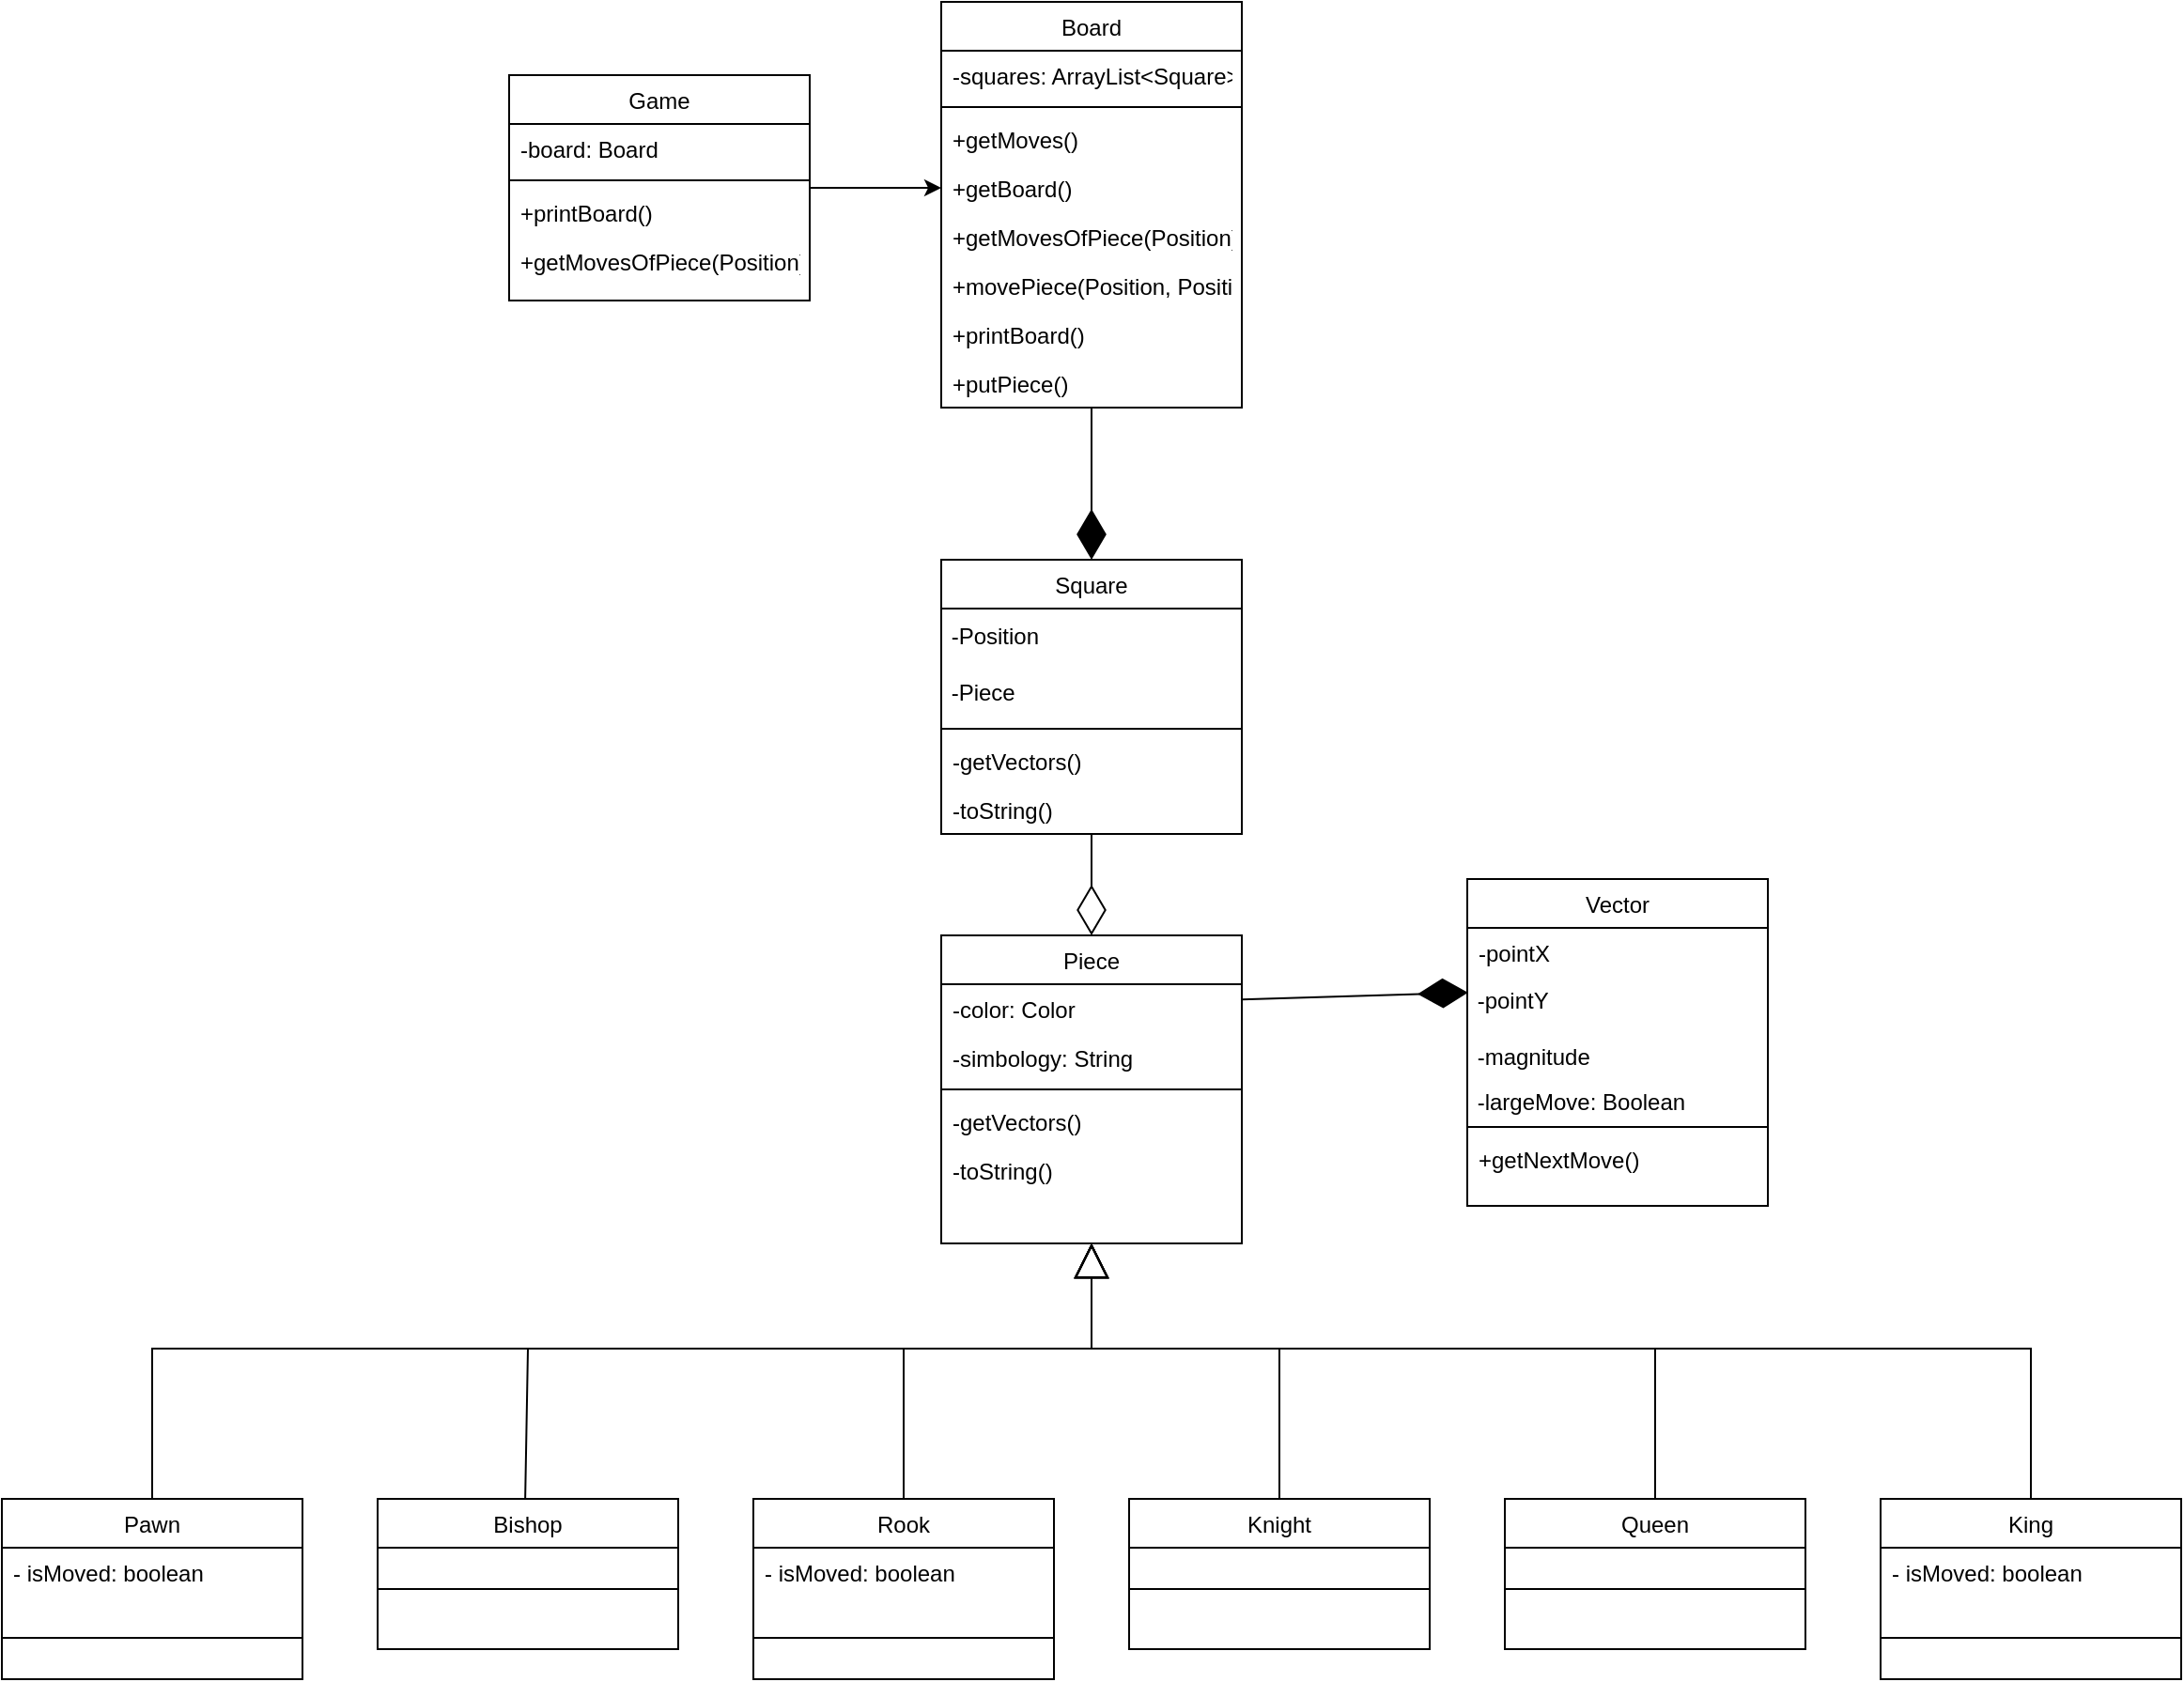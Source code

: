 <mxfile>
    <diagram id="C5RBs43oDa-KdzZeNtuy" name="Page-1">
        <mxGraphModel dx="938" dy="253" grid="1" gridSize="10" guides="1" tooltips="1" connect="1" arrows="1" fold="1" page="1" pageScale="1" pageWidth="827" pageHeight="1169" math="0" shadow="0">
            <root>
                <mxCell id="WIyWlLk6GJQsqaUBKTNV-0"/>
                <mxCell id="WIyWlLk6GJQsqaUBKTNV-1" parent="WIyWlLk6GJQsqaUBKTNV-0"/>
                <mxCell id="zkfFHV4jXpPFQw0GAbJ--6" value="Piece" style="swimlane;fontStyle=0;align=center;verticalAlign=top;childLayout=stackLayout;horizontal=1;startSize=26;horizontalStack=0;resizeParent=1;resizeLast=0;collapsible=1;marginBottom=0;rounded=0;shadow=0;strokeWidth=1;" parent="WIyWlLk6GJQsqaUBKTNV-1" vertex="1">
                    <mxGeometry x="520" y="620" width="160" height="164" as="geometry">
                        <mxRectangle x="130" y="380" width="160" height="26" as="alternateBounds"/>
                    </mxGeometry>
                </mxCell>
                <mxCell id="30" value="-color: Color" style="text;align=left;verticalAlign=top;spacingLeft=4;spacingRight=4;overflow=hidden;rotatable=0;points=[[0,0.5],[1,0.5]];portConstraint=eastwest;rounded=0;shadow=0;html=0;" vertex="1" parent="zkfFHV4jXpPFQw0GAbJ--6">
                    <mxGeometry y="26" width="160" height="26" as="geometry"/>
                </mxCell>
                <mxCell id="NqPf7y32PGqAoRuXFsSh-2" value="-simbology: String " style="text;align=left;verticalAlign=top;spacingLeft=4;spacingRight=4;overflow=hidden;rotatable=0;points=[[0,0.5],[1,0.5]];portConstraint=eastwest;rounded=0;shadow=0;html=0;" parent="zkfFHV4jXpPFQw0GAbJ--6" vertex="1">
                    <mxGeometry y="52" width="160" height="26" as="geometry"/>
                </mxCell>
                <mxCell id="zkfFHV4jXpPFQw0GAbJ--9" value="" style="line;html=1;strokeWidth=1;align=left;verticalAlign=middle;spacingTop=-1;spacingLeft=3;spacingRight=3;rotatable=0;labelPosition=right;points=[];portConstraint=eastwest;" parent="zkfFHV4jXpPFQw0GAbJ--6" vertex="1">
                    <mxGeometry y="78" width="160" height="8" as="geometry"/>
                </mxCell>
                <mxCell id="epCRdVDOBYEAEhAt-mdH-18" value="-getVectors()" style="text;align=left;verticalAlign=top;spacingLeft=4;spacingRight=4;overflow=hidden;rotatable=0;points=[[0,0.5],[1,0.5]];portConstraint=eastwest;rounded=0;shadow=0;html=0;" parent="zkfFHV4jXpPFQw0GAbJ--6" vertex="1">
                    <mxGeometry y="86" width="160" height="26" as="geometry"/>
                </mxCell>
                <mxCell id="31" value="-toString()" style="text;align=left;verticalAlign=top;spacingLeft=4;spacingRight=4;overflow=hidden;rotatable=0;points=[[0,0.5],[1,0.5]];portConstraint=eastwest;rounded=0;shadow=0;html=0;" vertex="1" parent="zkfFHV4jXpPFQw0GAbJ--6">
                    <mxGeometry y="112" width="160" height="26" as="geometry"/>
                </mxCell>
                <mxCell id="zkfFHV4jXpPFQw0GAbJ--13" value="Square" style="swimlane;fontStyle=0;align=center;verticalAlign=top;childLayout=stackLayout;horizontal=1;startSize=26;horizontalStack=0;resizeParent=1;resizeLast=0;collapsible=1;marginBottom=0;rounded=0;shadow=0;strokeWidth=1;" parent="WIyWlLk6GJQsqaUBKTNV-1" vertex="1">
                    <mxGeometry x="520" y="420" width="160" height="146" as="geometry">
                        <mxRectangle x="508" y="380" width="170" height="26" as="alternateBounds"/>
                    </mxGeometry>
                </mxCell>
                <mxCell id="epCRdVDOBYEAEhAt-mdH-3" value="&amp;nbsp;-Position" style="text;html=1;align=left;verticalAlign=middle;whiteSpace=wrap;rounded=0;" parent="zkfFHV4jXpPFQw0GAbJ--13" vertex="1">
                    <mxGeometry y="26" width="160" height="30" as="geometry"/>
                </mxCell>
                <mxCell id="epCRdVDOBYEAEhAt-mdH-4" value="&amp;nbsp;-Piece" style="text;html=1;align=left;verticalAlign=middle;whiteSpace=wrap;rounded=0;" parent="zkfFHV4jXpPFQw0GAbJ--13" vertex="1">
                    <mxGeometry y="56" width="160" height="30" as="geometry"/>
                </mxCell>
                <mxCell id="zkfFHV4jXpPFQw0GAbJ--15" value="" style="line;html=1;strokeWidth=1;align=left;verticalAlign=middle;spacingTop=-1;spacingLeft=3;spacingRight=3;rotatable=0;labelPosition=right;points=[];portConstraint=eastwest;" parent="zkfFHV4jXpPFQw0GAbJ--13" vertex="1">
                    <mxGeometry y="86" width="160" height="8" as="geometry"/>
                </mxCell>
                <mxCell id="NqPf7y32PGqAoRuXFsSh-16" value="-getVectors()" style="text;align=left;verticalAlign=top;spacingLeft=4;spacingRight=4;overflow=hidden;rotatable=0;points=[[0,0.5],[1,0.5]];portConstraint=eastwest;rounded=0;shadow=0;html=0;" parent="zkfFHV4jXpPFQw0GAbJ--13" vertex="1">
                    <mxGeometry y="94" width="160" height="26" as="geometry"/>
                </mxCell>
                <mxCell id="29" value="-toString()" style="text;align=left;verticalAlign=top;spacingLeft=4;spacingRight=4;overflow=hidden;rotatable=0;points=[[0,0.5],[1,0.5]];portConstraint=eastwest;rounded=0;shadow=0;html=0;" vertex="1" parent="zkfFHV4jXpPFQw0GAbJ--13">
                    <mxGeometry y="120" width="160" height="26" as="geometry"/>
                </mxCell>
                <mxCell id="zkfFHV4jXpPFQw0GAbJ--17" value="Board" style="swimlane;fontStyle=0;align=center;verticalAlign=top;childLayout=stackLayout;horizontal=1;startSize=26;horizontalStack=0;resizeParent=1;resizeLast=0;collapsible=1;marginBottom=0;rounded=0;shadow=0;strokeWidth=1;" parent="WIyWlLk6GJQsqaUBKTNV-1" vertex="1">
                    <mxGeometry x="520" y="123" width="160" height="216" as="geometry">
                        <mxRectangle x="550" y="140" width="160" height="26" as="alternateBounds"/>
                    </mxGeometry>
                </mxCell>
                <mxCell id="zkfFHV4jXpPFQw0GAbJ--18" value="-squares: ArrayList&lt;Square&gt;" style="text;align=left;verticalAlign=top;spacingLeft=4;spacingRight=4;overflow=hidden;rotatable=0;points=[[0,0.5],[1,0.5]];portConstraint=eastwest;" parent="zkfFHV4jXpPFQw0GAbJ--17" vertex="1">
                    <mxGeometry y="26" width="160" height="26" as="geometry"/>
                </mxCell>
                <mxCell id="zkfFHV4jXpPFQw0GAbJ--23" value="" style="line;html=1;strokeWidth=1;align=left;verticalAlign=middle;spacingTop=-1;spacingLeft=3;spacingRight=3;rotatable=0;labelPosition=right;points=[];portConstraint=eastwest;" parent="zkfFHV4jXpPFQw0GAbJ--17" vertex="1">
                    <mxGeometry y="52" width="160" height="8" as="geometry"/>
                </mxCell>
                <mxCell id="NqPf7y32PGqAoRuXFsSh-4" value="+getMoves()" style="text;align=left;verticalAlign=top;spacingLeft=4;spacingRight=4;overflow=hidden;rotatable=0;points=[[0,0.5],[1,0.5]];portConstraint=eastwest;rounded=0;shadow=0;html=0;" parent="zkfFHV4jXpPFQw0GAbJ--17" vertex="1">
                    <mxGeometry y="60" width="160" height="26" as="geometry"/>
                </mxCell>
                <mxCell id="NqPf7y32PGqAoRuXFsSh-5" value="+getBoard()" style="text;align=left;verticalAlign=top;spacingLeft=4;spacingRight=4;overflow=hidden;rotatable=0;points=[[0,0.5],[1,0.5]];portConstraint=eastwest;rounded=0;shadow=0;html=0;" parent="zkfFHV4jXpPFQw0GAbJ--17" vertex="1">
                    <mxGeometry y="86" width="160" height="26" as="geometry"/>
                </mxCell>
                <mxCell id="NqPf7y32PGqAoRuXFsSh-12" value="+getMovesOfPiece(Position)" style="text;align=left;verticalAlign=top;spacingLeft=4;spacingRight=4;overflow=hidden;rotatable=0;points=[[0,0.5],[1,0.5]];portConstraint=eastwest;rounded=0;shadow=0;html=0;" parent="zkfFHV4jXpPFQw0GAbJ--17" vertex="1">
                    <mxGeometry y="112" width="160" height="26" as="geometry"/>
                </mxCell>
                <mxCell id="NqPf7y32PGqAoRuXFsSh-14" value="+movePiece(Position, Position)" style="text;align=left;verticalAlign=top;spacingLeft=4;spacingRight=4;overflow=hidden;rotatable=0;points=[[0,0.5],[1,0.5]];portConstraint=eastwest;rounded=0;shadow=0;html=0;" parent="zkfFHV4jXpPFQw0GAbJ--17" vertex="1">
                    <mxGeometry y="138" width="160" height="26" as="geometry"/>
                </mxCell>
                <mxCell id="17" value="+printBoard()" style="text;align=left;verticalAlign=top;spacingLeft=4;spacingRight=4;overflow=hidden;rotatable=0;points=[[0,0.5],[1,0.5]];portConstraint=eastwest;rounded=0;shadow=0;html=0;" vertex="1" parent="zkfFHV4jXpPFQw0GAbJ--17">
                    <mxGeometry y="164" width="160" height="26" as="geometry"/>
                </mxCell>
                <mxCell id="18" value="+putPiece()" style="text;align=left;verticalAlign=top;spacingLeft=4;spacingRight=4;overflow=hidden;rotatable=0;points=[[0,0.5],[1,0.5]];portConstraint=eastwest;rounded=0;shadow=0;html=0;" vertex="1" parent="zkfFHV4jXpPFQw0GAbJ--17">
                    <mxGeometry y="190" width="160" height="26" as="geometry"/>
                </mxCell>
                <mxCell id="epCRdVDOBYEAEhAt-mdH-19" value="" style="endArrow=diamondThin;endFill=1;endSize=24;html=1;rounded=0;exitX=0.5;exitY=1;exitDx=0;exitDy=0;entryX=0.5;entryY=0;entryDx=0;entryDy=0;" parent="WIyWlLk6GJQsqaUBKTNV-1" source="zkfFHV4jXpPFQw0GAbJ--17" target="zkfFHV4jXpPFQw0GAbJ--13" edge="1">
                    <mxGeometry width="160" relative="1" as="geometry">
                        <mxPoint x="390" y="340" as="sourcePoint"/>
                        <mxPoint x="460" y="410" as="targetPoint"/>
                    </mxGeometry>
                </mxCell>
                <mxCell id="epCRdVDOBYEAEhAt-mdH-21" value="" style="endArrow=block;endSize=16;endFill=0;html=1;rounded=0;exitX=0.5;exitY=0;exitDx=0;exitDy=0;entryX=0.5;entryY=1;entryDx=0;entryDy=0;" parent="WIyWlLk6GJQsqaUBKTNV-1" source="epCRdVDOBYEAEhAt-mdH-30" target="zkfFHV4jXpPFQw0GAbJ--6" edge="1">
                    <mxGeometry width="160" relative="1" as="geometry">
                        <mxPoint x="370" y="850" as="sourcePoint"/>
                        <mxPoint x="540" y="820" as="targetPoint"/>
                        <Array as="points">
                            <mxPoint x="500" y="840"/>
                            <mxPoint x="600" y="840"/>
                        </Array>
                    </mxGeometry>
                </mxCell>
                <mxCell id="epCRdVDOBYEAEhAt-mdH-22" value="Bishop" style="swimlane;fontStyle=0;align=center;verticalAlign=top;childLayout=stackLayout;horizontal=1;startSize=26;horizontalStack=0;resizeParent=1;resizeLast=0;collapsible=1;marginBottom=0;rounded=0;shadow=0;strokeWidth=1;" parent="WIyWlLk6GJQsqaUBKTNV-1" vertex="1">
                    <mxGeometry x="220" y="920" width="160" height="80" as="geometry">
                        <mxRectangle x="130" y="380" width="160" height="26" as="alternateBounds"/>
                    </mxGeometry>
                </mxCell>
                <mxCell id="epCRdVDOBYEAEhAt-mdH-26" value="" style="line;html=1;strokeWidth=1;align=left;verticalAlign=middle;spacingTop=-1;spacingLeft=3;spacingRight=3;rotatable=0;labelPosition=right;points=[];portConstraint=eastwest;" parent="epCRdVDOBYEAEhAt-mdH-22" vertex="1">
                    <mxGeometry y="26" width="160" height="44" as="geometry"/>
                </mxCell>
                <mxCell id="epCRdVDOBYEAEhAt-mdH-28" value="Pawn" style="swimlane;fontStyle=0;align=center;verticalAlign=top;childLayout=stackLayout;horizontal=1;startSize=26;horizontalStack=0;resizeParent=1;resizeLast=0;collapsible=1;marginBottom=0;rounded=0;shadow=0;strokeWidth=1;" parent="WIyWlLk6GJQsqaUBKTNV-1" vertex="1">
                    <mxGeometry x="20" y="920" width="160" height="96" as="geometry">
                        <mxRectangle x="130" y="380" width="160" height="26" as="alternateBounds"/>
                    </mxGeometry>
                </mxCell>
                <mxCell id="epCRdVDOBYEAEhAt-mdH-54" value="- isMoved: boolean" style="text;strokeColor=none;fillColor=none;align=left;verticalAlign=top;spacingLeft=4;spacingRight=4;overflow=hidden;rotatable=0;points=[[0,0.5],[1,0.5]];portConstraint=eastwest;whiteSpace=wrap;html=1;" parent="epCRdVDOBYEAEhAt-mdH-28" vertex="1">
                    <mxGeometry y="26" width="160" height="26" as="geometry"/>
                </mxCell>
                <mxCell id="epCRdVDOBYEAEhAt-mdH-29" value="" style="line;html=1;strokeWidth=1;align=left;verticalAlign=middle;spacingTop=-1;spacingLeft=3;spacingRight=3;rotatable=0;labelPosition=right;points=[];portConstraint=eastwest;" parent="epCRdVDOBYEAEhAt-mdH-28" vertex="1">
                    <mxGeometry y="52" width="160" height="44" as="geometry"/>
                </mxCell>
                <mxCell id="epCRdVDOBYEAEhAt-mdH-30" value="Rook" style="swimlane;fontStyle=0;align=center;verticalAlign=top;childLayout=stackLayout;horizontal=1;startSize=26;horizontalStack=0;resizeParent=1;resizeLast=0;collapsible=1;marginBottom=0;rounded=0;shadow=0;strokeWidth=1;" parent="WIyWlLk6GJQsqaUBKTNV-1" vertex="1">
                    <mxGeometry x="420" y="920" width="160" height="96" as="geometry">
                        <mxRectangle x="130" y="380" width="160" height="26" as="alternateBounds"/>
                    </mxGeometry>
                </mxCell>
                <mxCell id="epCRdVDOBYEAEhAt-mdH-56" value="- isMoved: boolean" style="text;strokeColor=none;fillColor=none;align=left;verticalAlign=top;spacingLeft=4;spacingRight=4;overflow=hidden;rotatable=0;points=[[0,0.5],[1,0.5]];portConstraint=eastwest;whiteSpace=wrap;html=1;" parent="epCRdVDOBYEAEhAt-mdH-30" vertex="1">
                    <mxGeometry y="26" width="160" height="26" as="geometry"/>
                </mxCell>
                <mxCell id="epCRdVDOBYEAEhAt-mdH-31" value="" style="line;html=1;strokeWidth=1;align=left;verticalAlign=middle;spacingTop=-1;spacingLeft=3;spacingRight=3;rotatable=0;labelPosition=right;points=[];portConstraint=eastwest;" parent="epCRdVDOBYEAEhAt-mdH-30" vertex="1">
                    <mxGeometry y="52" width="160" height="44" as="geometry"/>
                </mxCell>
                <mxCell id="epCRdVDOBYEAEhAt-mdH-32" value="Knight" style="swimlane;fontStyle=0;align=center;verticalAlign=top;childLayout=stackLayout;horizontal=1;startSize=26;horizontalStack=0;resizeParent=1;resizeLast=0;collapsible=1;marginBottom=0;rounded=0;shadow=0;strokeWidth=1;" parent="WIyWlLk6GJQsqaUBKTNV-1" vertex="1">
                    <mxGeometry x="620" y="920" width="160" height="80" as="geometry">
                        <mxRectangle x="130" y="380" width="160" height="26" as="alternateBounds"/>
                    </mxGeometry>
                </mxCell>
                <mxCell id="epCRdVDOBYEAEhAt-mdH-33" value="" style="line;html=1;strokeWidth=1;align=left;verticalAlign=middle;spacingTop=-1;spacingLeft=3;spacingRight=3;rotatable=0;labelPosition=right;points=[];portConstraint=eastwest;" parent="epCRdVDOBYEAEhAt-mdH-32" vertex="1">
                    <mxGeometry y="26" width="160" height="44" as="geometry"/>
                </mxCell>
                <mxCell id="epCRdVDOBYEAEhAt-mdH-36" value="Queen" style="swimlane;fontStyle=0;align=center;verticalAlign=top;childLayout=stackLayout;horizontal=1;startSize=26;horizontalStack=0;resizeParent=1;resizeLast=0;collapsible=1;marginBottom=0;rounded=0;shadow=0;strokeWidth=1;" parent="WIyWlLk6GJQsqaUBKTNV-1" vertex="1">
                    <mxGeometry x="820" y="920" width="160" height="80" as="geometry">
                        <mxRectangle x="130" y="380" width="160" height="26" as="alternateBounds"/>
                    </mxGeometry>
                </mxCell>
                <mxCell id="epCRdVDOBYEAEhAt-mdH-37" value="" style="line;html=1;strokeWidth=1;align=left;verticalAlign=middle;spacingTop=-1;spacingLeft=3;spacingRight=3;rotatable=0;labelPosition=right;points=[];portConstraint=eastwest;" parent="epCRdVDOBYEAEhAt-mdH-36" vertex="1">
                    <mxGeometry y="26" width="160" height="44" as="geometry"/>
                </mxCell>
                <mxCell id="epCRdVDOBYEAEhAt-mdH-38" value="King" style="swimlane;fontStyle=0;align=center;verticalAlign=top;childLayout=stackLayout;horizontal=1;startSize=26;horizontalStack=0;resizeParent=1;resizeLast=0;collapsible=1;marginBottom=0;rounded=0;shadow=0;strokeWidth=1;" parent="WIyWlLk6GJQsqaUBKTNV-1" vertex="1">
                    <mxGeometry x="1020" y="920" width="160" height="96" as="geometry">
                        <mxRectangle x="130" y="380" width="160" height="26" as="alternateBounds"/>
                    </mxGeometry>
                </mxCell>
                <mxCell id="epCRdVDOBYEAEhAt-mdH-57" value="- isMoved: boolean" style="text;strokeColor=none;fillColor=none;align=left;verticalAlign=top;spacingLeft=4;spacingRight=4;overflow=hidden;rotatable=0;points=[[0,0.5],[1,0.5]];portConstraint=eastwest;whiteSpace=wrap;html=1;" parent="epCRdVDOBYEAEhAt-mdH-38" vertex="1">
                    <mxGeometry y="26" width="160" height="26" as="geometry"/>
                </mxCell>
                <mxCell id="epCRdVDOBYEAEhAt-mdH-39" value="" style="line;html=1;strokeWidth=1;align=left;verticalAlign=middle;spacingTop=-1;spacingLeft=3;spacingRight=3;rotatable=0;labelPosition=right;points=[];portConstraint=eastwest;" parent="epCRdVDOBYEAEhAt-mdH-38" vertex="1">
                    <mxGeometry y="52" width="160" height="44" as="geometry"/>
                </mxCell>
                <mxCell id="epCRdVDOBYEAEhAt-mdH-43" value="" style="endArrow=block;endSize=16;endFill=0;html=1;rounded=0;entryX=0.5;entryY=1;entryDx=0;entryDy=0;exitX=0.5;exitY=0;exitDx=0;exitDy=0;" parent="WIyWlLk6GJQsqaUBKTNV-1" source="epCRdVDOBYEAEhAt-mdH-28" target="zkfFHV4jXpPFQw0GAbJ--6" edge="1">
                    <mxGeometry width="160" relative="1" as="geometry">
                        <mxPoint x="630" y="890" as="sourcePoint"/>
                        <mxPoint x="600" y="790" as="targetPoint"/>
                        <Array as="points">
                            <mxPoint x="100" y="840"/>
                            <mxPoint x="600" y="840"/>
                        </Array>
                    </mxGeometry>
                </mxCell>
                <mxCell id="epCRdVDOBYEAEhAt-mdH-44" value="" style="endArrow=block;endSize=16;endFill=0;html=1;rounded=0;exitX=0.491;exitY=0.003;exitDx=0;exitDy=0;exitPerimeter=0;entryX=0.5;entryY=1;entryDx=0;entryDy=0;" parent="WIyWlLk6GJQsqaUBKTNV-1" source="epCRdVDOBYEAEhAt-mdH-22" target="zkfFHV4jXpPFQw0GAbJ--6" edge="1">
                    <mxGeometry width="160" relative="1" as="geometry">
                        <mxPoint x="290" y="890" as="sourcePoint"/>
                        <mxPoint x="570" y="810" as="targetPoint"/>
                        <Array as="points">
                            <mxPoint x="300" y="840"/>
                            <mxPoint x="600" y="840"/>
                        </Array>
                    </mxGeometry>
                </mxCell>
                <mxCell id="epCRdVDOBYEAEhAt-mdH-45" value="" style="endArrow=block;endSize=16;endFill=0;html=1;rounded=0;exitX=0.5;exitY=0;exitDx=0;exitDy=0;" parent="WIyWlLk6GJQsqaUBKTNV-1" source="epCRdVDOBYEAEhAt-mdH-32" edge="1">
                    <mxGeometry width="160" relative="1" as="geometry">
                        <mxPoint x="730" y="890" as="sourcePoint"/>
                        <mxPoint x="600" y="784" as="targetPoint"/>
                        <Array as="points">
                            <mxPoint x="700" y="840"/>
                            <mxPoint x="600" y="840"/>
                        </Array>
                    </mxGeometry>
                </mxCell>
                <mxCell id="epCRdVDOBYEAEhAt-mdH-46" value="" style="endArrow=block;endSize=16;endFill=0;html=1;rounded=0;exitX=0.5;exitY=0;exitDx=0;exitDy=0;entryX=0.5;entryY=1;entryDx=0;entryDy=0;" parent="WIyWlLk6GJQsqaUBKTNV-1" source="epCRdVDOBYEAEhAt-mdH-36" target="zkfFHV4jXpPFQw0GAbJ--6" edge="1">
                    <mxGeometry width="160" relative="1" as="geometry">
                        <mxPoint x="860" y="910" as="sourcePoint"/>
                        <mxPoint x="630" y="800" as="targetPoint"/>
                        <Array as="points">
                            <mxPoint x="900" y="840"/>
                            <mxPoint x="600" y="840"/>
                        </Array>
                    </mxGeometry>
                </mxCell>
                <mxCell id="epCRdVDOBYEAEhAt-mdH-47" value="" style="endArrow=block;endSize=16;endFill=0;html=1;rounded=0;exitX=0.5;exitY=0;exitDx=0;exitDy=0;entryX=0.5;entryY=1;entryDx=0;entryDy=0;" parent="WIyWlLk6GJQsqaUBKTNV-1" source="epCRdVDOBYEAEhAt-mdH-38" target="zkfFHV4jXpPFQw0GAbJ--6" edge="1">
                    <mxGeometry width="160" relative="1" as="geometry">
                        <mxPoint x="1050" y="890" as="sourcePoint"/>
                        <mxPoint x="630" y="790" as="targetPoint"/>
                        <Array as="points">
                            <mxPoint x="1100" y="840"/>
                            <mxPoint x="600" y="840"/>
                        </Array>
                    </mxGeometry>
                </mxCell>
                <mxCell id="epCRdVDOBYEAEhAt-mdH-59" value="" style="endArrow=diamondThin;endFill=1;endSize=24;html=1;rounded=0;exitX=1;exitY=0.312;exitDx=0;exitDy=0;entryX=0.003;entryY=0.348;entryDx=0;entryDy=0;exitPerimeter=0;entryPerimeter=0;" parent="WIyWlLk6GJQsqaUBKTNV-1" target="epCRdVDOBYEAEhAt-mdH-62" edge="1">
                    <mxGeometry width="160" relative="1" as="geometry">
                        <mxPoint x="680.0" y="654.112" as="sourcePoint"/>
                        <mxPoint x="760" y="480" as="targetPoint"/>
                    </mxGeometry>
                </mxCell>
                <mxCell id="epCRdVDOBYEAEhAt-mdH-60" value="Vector" style="swimlane;fontStyle=0;align=center;verticalAlign=top;childLayout=stackLayout;horizontal=1;startSize=26;horizontalStack=0;resizeParent=1;resizeLast=0;collapsible=1;marginBottom=0;rounded=0;shadow=0;strokeWidth=1;" parent="WIyWlLk6GJQsqaUBKTNV-1" vertex="1">
                    <mxGeometry x="800" y="590" width="160" height="174" as="geometry">
                        <mxRectangle x="508" y="380" width="170" height="26" as="alternateBounds"/>
                    </mxGeometry>
                </mxCell>
                <mxCell id="epCRdVDOBYEAEhAt-mdH-61" value="-pointX" style="text;align=left;verticalAlign=top;spacingLeft=4;spacingRight=4;overflow=hidden;rotatable=0;points=[[0,0.5],[1,0.5]];portConstraint=eastwest;" parent="epCRdVDOBYEAEhAt-mdH-60" vertex="1">
                    <mxGeometry y="26" width="160" height="24" as="geometry"/>
                </mxCell>
                <mxCell id="epCRdVDOBYEAEhAt-mdH-62" value="&amp;nbsp;-pointY" style="text;html=1;align=left;verticalAlign=middle;whiteSpace=wrap;rounded=0;" parent="epCRdVDOBYEAEhAt-mdH-60" vertex="1">
                    <mxGeometry y="50" width="160" height="30" as="geometry"/>
                </mxCell>
                <mxCell id="epCRdVDOBYEAEhAt-mdH-63" value="&amp;nbsp;-magnitude" style="text;html=1;align=left;verticalAlign=middle;whiteSpace=wrap;rounded=0;" parent="epCRdVDOBYEAEhAt-mdH-60" vertex="1">
                    <mxGeometry y="80" width="160" height="30" as="geometry"/>
                </mxCell>
                <mxCell id="NqPf7y32PGqAoRuXFsSh-15" value="&amp;nbsp;-largeMove: Boolean" style="text;html=1;align=left;verticalAlign=middle;whiteSpace=wrap;rounded=0;" parent="epCRdVDOBYEAEhAt-mdH-60" vertex="1">
                    <mxGeometry y="110" width="160" height="18" as="geometry"/>
                </mxCell>
                <mxCell id="epCRdVDOBYEAEhAt-mdH-64" value="" style="line;html=1;strokeWidth=1;align=left;verticalAlign=middle;spacingTop=-1;spacingLeft=3;spacingRight=3;rotatable=0;labelPosition=right;points=[];portConstraint=eastwest;" parent="epCRdVDOBYEAEhAt-mdH-60" vertex="1">
                    <mxGeometry y="128" width="160" height="8" as="geometry"/>
                </mxCell>
                <mxCell id="NqPf7y32PGqAoRuXFsSh-0" value="+getNextMove()" style="text;strokeColor=none;fillColor=none;align=left;verticalAlign=top;spacingLeft=4;spacingRight=4;overflow=hidden;rotatable=0;points=[[0,0.5],[1,0.5]];portConstraint=eastwest;whiteSpace=wrap;html=1;" parent="epCRdVDOBYEAEhAt-mdH-60" vertex="1">
                    <mxGeometry y="136" width="160" height="26" as="geometry"/>
                </mxCell>
                <mxCell id="NqPf7y32PGqAoRuXFsSh-1" value="" style="endArrow=diamondThin;endFill=0;endSize=24;html=1;rounded=0;exitX=0.5;exitY=1;exitDx=0;exitDy=0;entryX=0.5;entryY=0;entryDx=0;entryDy=0;" parent="WIyWlLk6GJQsqaUBKTNV-1" source="zkfFHV4jXpPFQw0GAbJ--13" target="zkfFHV4jXpPFQw0GAbJ--6" edge="1">
                    <mxGeometry width="160" relative="1" as="geometry">
                        <mxPoint x="640" y="580" as="sourcePoint"/>
                        <mxPoint x="800" y="580" as="targetPoint"/>
                    </mxGeometry>
                </mxCell>
                <mxCell id="8" value="" style="edgeStyle=none;html=1;" edge="1" parent="WIyWlLk6GJQsqaUBKTNV-1" source="0" target="NqPf7y32PGqAoRuXFsSh-5">
                    <mxGeometry relative="1" as="geometry"/>
                </mxCell>
                <mxCell id="0" value="Game" style="swimlane;fontStyle=0;align=center;verticalAlign=top;childLayout=stackLayout;horizontal=1;startSize=26;horizontalStack=0;resizeParent=1;resizeLast=0;collapsible=1;marginBottom=0;rounded=0;shadow=0;strokeWidth=1;" vertex="1" parent="WIyWlLk6GJQsqaUBKTNV-1">
                    <mxGeometry x="290" y="162" width="160" height="120" as="geometry">
                        <mxRectangle x="550" y="140" width="160" height="26" as="alternateBounds"/>
                    </mxGeometry>
                </mxCell>
                <mxCell id="1" value="-board: Board" style="text;align=left;verticalAlign=top;spacingLeft=4;spacingRight=4;overflow=hidden;rotatable=0;points=[[0,0.5],[1,0.5]];portConstraint=eastwest;" vertex="1" parent="0">
                    <mxGeometry y="26" width="160" height="26" as="geometry"/>
                </mxCell>
                <mxCell id="2" value="" style="line;html=1;strokeWidth=1;align=left;verticalAlign=middle;spacingTop=-1;spacingLeft=3;spacingRight=3;rotatable=0;labelPosition=right;points=[];portConstraint=eastwest;" vertex="1" parent="0">
                    <mxGeometry y="52" width="160" height="8" as="geometry"/>
                </mxCell>
                <mxCell id="16" value="+printBoard()" style="text;align=left;verticalAlign=top;spacingLeft=4;spacingRight=4;overflow=hidden;rotatable=0;points=[[0,0.5],[1,0.5]];portConstraint=eastwest;rounded=0;shadow=0;html=0;" vertex="1" parent="0">
                    <mxGeometry y="60" width="160" height="26" as="geometry"/>
                </mxCell>
                <mxCell id="33" value="+getMovesOfPiece(Position)" style="text;align=left;verticalAlign=top;spacingLeft=4;spacingRight=4;overflow=hidden;rotatable=0;points=[[0,0.5],[1,0.5]];portConstraint=eastwest;rounded=0;shadow=0;html=0;" vertex="1" parent="0">
                    <mxGeometry y="86" width="160" height="26" as="geometry"/>
                </mxCell>
            </root>
        </mxGraphModel>
    </diagram>
</mxfile>